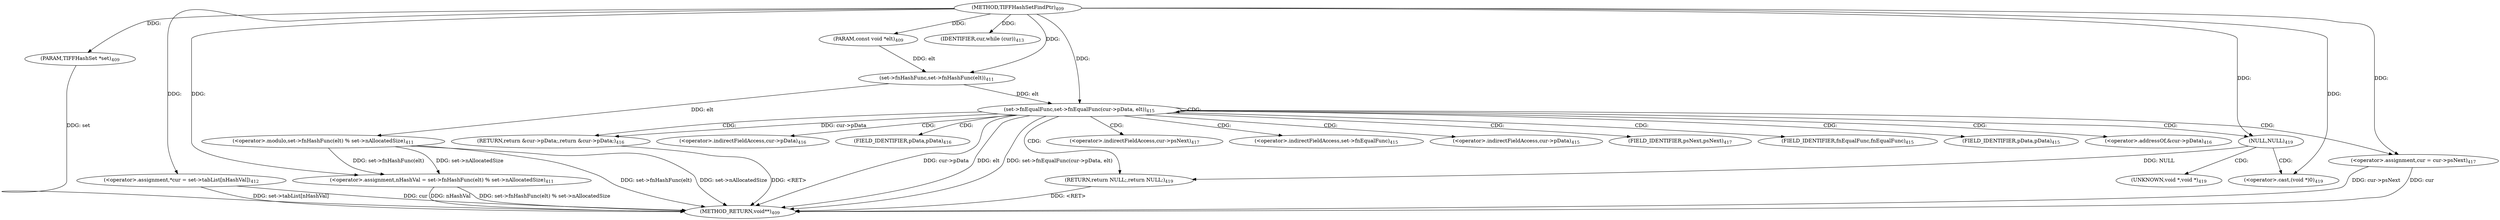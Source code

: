 digraph "TIFFHashSetFindPtr" {  
"5418" [label = <(METHOD,TIFFHashSetFindPtr)<SUB>409</SUB>> ]
"5471" [label = <(METHOD_RETURN,void**)<SUB>409</SUB>> ]
"5419" [label = <(PARAM,TIFFHashSet *set)<SUB>409</SUB>> ]
"5420" [label = <(PARAM,const void *elt)<SUB>409</SUB>> ]
"5423" [label = <(&lt;operator&gt;.assignment,nHashVal = set-&gt;fnHashFunc(elt) % set-&gt;nAllocatedSize)<SUB>411</SUB>> ]
"5435" [label = <(&lt;operator&gt;.assignment,*cur = set-&gt;tabList[nHashVal])<SUB>412</SUB>> ]
"5465" [label = <(RETURN,return NULL;,return NULL;)<SUB>419</SUB>> ]
"5443" [label = <(IDENTIFIER,cur,while (cur))<SUB>413</SUB>> ]
"5466" [label = <(NULL,NULL)<SUB>419</SUB>> ]
"5425" [label = <(&lt;operator&gt;.modulo,set-&gt;fnHashFunc(elt) % set-&gt;nAllocatedSize)<SUB>411</SUB>> ]
"5460" [label = <(&lt;operator&gt;.assignment,cur = cur-&gt;psNext)<SUB>417</SUB>> ]
"5426" [label = <(set-&gt;fnHashFunc,set-&gt;fnHashFunc(elt))<SUB>411</SUB>> ]
"5446" [label = <(set-&gt;fnEqualFunc,set-&gt;fnEqualFunc(cur-&gt;pData, elt))<SUB>415</SUB>> ]
"5468" [label = <(&lt;operator&gt;.cast,(void *)0)<SUB>419</SUB>> ]
"5455" [label = <(RETURN,return &amp;cur-&gt;pData;,return &amp;cur-&gt;pData;)<SUB>416</SUB>> ]
"5462" [label = <(&lt;operator&gt;.indirectFieldAccess,cur-&gt;psNext)<SUB>417</SUB>> ]
"5447" [label = <(&lt;operator&gt;.indirectFieldAccess,set-&gt;fnEqualFunc)<SUB>415</SUB>> ]
"5450" [label = <(&lt;operator&gt;.indirectFieldAccess,cur-&gt;pData)<SUB>415</SUB>> ]
"5464" [label = <(FIELD_IDENTIFIER,psNext,psNext)<SUB>417</SUB>> ]
"5469" [label = <(UNKNOWN,void *,void *)<SUB>419</SUB>> ]
"5449" [label = <(FIELD_IDENTIFIER,fnEqualFunc,fnEqualFunc)<SUB>415</SUB>> ]
"5452" [label = <(FIELD_IDENTIFIER,pData,pData)<SUB>415</SUB>> ]
"5456" [label = <(&lt;operator&gt;.addressOf,&amp;cur-&gt;pData)<SUB>416</SUB>> ]
"5457" [label = <(&lt;operator&gt;.indirectFieldAccess,cur-&gt;pData)<SUB>416</SUB>> ]
"5459" [label = <(FIELD_IDENTIFIER,pData,pData)<SUB>416</SUB>> ]
  "5455" -> "5471"  [ label = "DDG: &lt;RET&gt;"] 
  "5465" -> "5471"  [ label = "DDG: &lt;RET&gt;"] 
  "5419" -> "5471"  [ label = "DDG: set"] 
  "5423" -> "5471"  [ label = "DDG: nHashVal"] 
  "5425" -> "5471"  [ label = "DDG: set-&gt;fnHashFunc(elt)"] 
  "5425" -> "5471"  [ label = "DDG: set-&gt;nAllocatedSize"] 
  "5423" -> "5471"  [ label = "DDG: set-&gt;fnHashFunc(elt) % set-&gt;nAllocatedSize"] 
  "5435" -> "5471"  [ label = "DDG: cur"] 
  "5435" -> "5471"  [ label = "DDG: set-&gt;tabList[nHashVal]"] 
  "5446" -> "5471"  [ label = "DDG: cur-&gt;pData"] 
  "5446" -> "5471"  [ label = "DDG: elt"] 
  "5446" -> "5471"  [ label = "DDG: set-&gt;fnEqualFunc(cur-&gt;pData, elt)"] 
  "5460" -> "5471"  [ label = "DDG: cur"] 
  "5460" -> "5471"  [ label = "DDG: cur-&gt;psNext"] 
  "5418" -> "5419"  [ label = "DDG: "] 
  "5418" -> "5420"  [ label = "DDG: "] 
  "5425" -> "5423"  [ label = "DDG: set-&gt;fnHashFunc(elt)"] 
  "5425" -> "5423"  [ label = "DDG: set-&gt;nAllocatedSize"] 
  "5466" -> "5465"  [ label = "DDG: NULL"] 
  "5418" -> "5423"  [ label = "DDG: "] 
  "5418" -> "5435"  [ label = "DDG: "] 
  "5418" -> "5443"  [ label = "DDG: "] 
  "5418" -> "5466"  [ label = "DDG: "] 
  "5426" -> "5425"  [ label = "DDG: elt"] 
  "5420" -> "5426"  [ label = "DDG: elt"] 
  "5418" -> "5426"  [ label = "DDG: "] 
  "5418" -> "5460"  [ label = "DDG: "] 
  "5418" -> "5468"  [ label = "DDG: "] 
  "5426" -> "5446"  [ label = "DDG: elt"] 
  "5418" -> "5446"  [ label = "DDG: "] 
  "5446" -> "5455"  [ label = "DDG: cur-&gt;pData"] 
  "5466" -> "5469"  [ label = "CDG: "] 
  "5466" -> "5468"  [ label = "CDG: "] 
  "5446" -> "5459"  [ label = "CDG: "] 
  "5446" -> "5462"  [ label = "CDG: "] 
  "5446" -> "5455"  [ label = "CDG: "] 
  "5446" -> "5456"  [ label = "CDG: "] 
  "5446" -> "5460"  [ label = "CDG: "] 
  "5446" -> "5464"  [ label = "CDG: "] 
  "5446" -> "5457"  [ label = "CDG: "] 
  "5446" -> "5452"  [ label = "CDG: "] 
  "5446" -> "5447"  [ label = "CDG: "] 
  "5446" -> "5450"  [ label = "CDG: "] 
  "5446" -> "5466"  [ label = "CDG: "] 
  "5446" -> "5465"  [ label = "CDG: "] 
  "5446" -> "5449"  [ label = "CDG: "] 
  "5446" -> "5446"  [ label = "CDG: "] 
}
